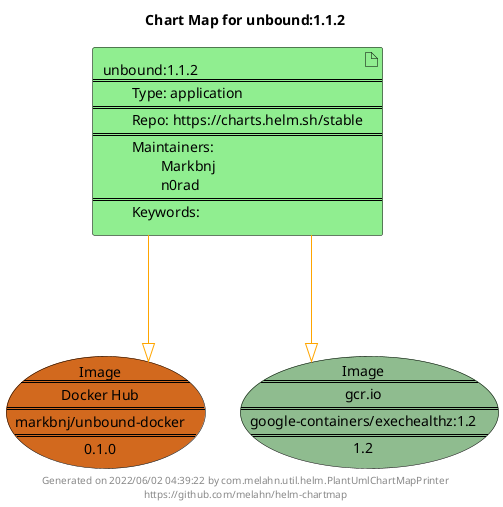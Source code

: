 @startuml
skinparam linetype ortho
skinparam backgroundColor white
skinparam usecaseBorderColor black
skinparam usecaseArrowColor LightSlateGray
skinparam artifactBorderColor black
skinparam artifactArrowColor LightSlateGray

title Chart Map for unbound:1.1.2

'There is one referenced Helm Chart
artifact "unbound:1.1.2\n====\n\tType: application\n====\n\tRepo: https://charts.helm.sh/stable\n====\n\tMaintainers: \n\t\tMarkbnj\n\t\tn0rad\n====\n\tKeywords: " as unbound_1_1_2 #LightGreen

'There are 2 referenced Docker Images
usecase "Image\n====\nDocker Hub\n====\nmarkbnj/unbound-docker\n====\n0.1.0" as markbnj_unbound_docker_0_1_0 #Chocolate
usecase "Image\n====\ngcr.io\n====\ngoogle-containers/exechealthz:1.2\n====\n1.2" as gcr_io_google_containers_exechealthz_1_2 #DarkSeaGreen

'Chart Dependencies
unbound_1_1_2--[#orange]-|>gcr_io_google_containers_exechealthz_1_2
unbound_1_1_2--[#orange]-|>markbnj_unbound_docker_0_1_0

center footer Generated on 2022/06/02 04:39:22 by com.melahn.util.helm.PlantUmlChartMapPrinter\nhttps://github.com/melahn/helm-chartmap
@enduml
